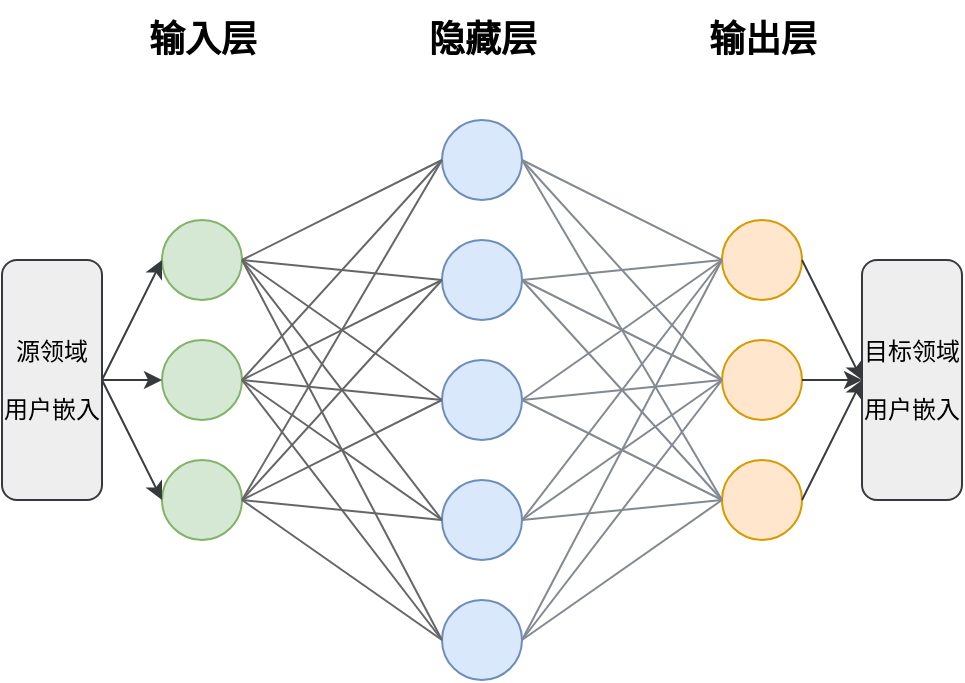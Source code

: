 <mxfile version="21.2.1" type="github">
  <diagram name="第 1 页" id="CLDj4X9ujEbxAbyUNnmX">
    <mxGraphModel dx="698" dy="409" grid="1" gridSize="10" guides="1" tooltips="1" connect="1" arrows="1" fold="1" page="1" pageScale="1" pageWidth="827" pageHeight="1169" math="0" shadow="0">
      <root>
        <mxCell id="0" />
        <mxCell id="1" parent="0" />
        <mxCell id="v0rDUmOaslSgm1lw28pi-80" value="" style="group" vertex="1" connectable="0" parent="1">
          <mxGeometry x="120" y="100" width="480" height="340" as="geometry" />
        </mxCell>
        <mxCell id="v0rDUmOaslSgm1lw28pi-70" value="" style="group" vertex="1" connectable="0" parent="v0rDUmOaslSgm1lw28pi-80">
          <mxGeometry x="60" width="360" height="340" as="geometry" />
        </mxCell>
        <mxCell id="v0rDUmOaslSgm1lw28pi-1" value="" style="ellipse;whiteSpace=wrap;html=1;aspect=fixed;fillColor=#d5e8d4;strokeColor=#82b366;" vertex="1" parent="v0rDUmOaslSgm1lw28pi-70">
          <mxGeometry x="20" y="110" width="40" height="40" as="geometry" />
        </mxCell>
        <mxCell id="v0rDUmOaslSgm1lw28pi-2" value="" style="ellipse;whiteSpace=wrap;html=1;aspect=fixed;fillColor=#d5e8d4;strokeColor=#82b366;" vertex="1" parent="v0rDUmOaslSgm1lw28pi-70">
          <mxGeometry x="20" y="230" width="40" height="40" as="geometry" />
        </mxCell>
        <mxCell id="v0rDUmOaslSgm1lw28pi-4" value="" style="ellipse;whiteSpace=wrap;html=1;aspect=fixed;fillColor=#d5e8d4;strokeColor=#82b366;" vertex="1" parent="v0rDUmOaslSgm1lw28pi-70">
          <mxGeometry x="20" y="170" width="40" height="40" as="geometry" />
        </mxCell>
        <mxCell id="v0rDUmOaslSgm1lw28pi-7" value="&lt;b&gt;&lt;font style=&quot;font-size: 18px;&quot;&gt;输入层&lt;/font&gt;&lt;/b&gt;" style="text;html=1;align=center;verticalAlign=middle;resizable=0;points=[];autosize=1;strokeColor=none;fillColor=none;" vertex="1" parent="v0rDUmOaslSgm1lw28pi-70">
          <mxGeometry width="80" height="40" as="geometry" />
        </mxCell>
        <mxCell id="v0rDUmOaslSgm1lw28pi-8" value="&lt;b&gt;&lt;font style=&quot;font-size: 18px;&quot;&gt;隐藏层&lt;/font&gt;&lt;/b&gt;" style="text;html=1;align=center;verticalAlign=middle;resizable=0;points=[];autosize=1;strokeColor=none;fillColor=none;" vertex="1" parent="v0rDUmOaslSgm1lw28pi-70">
          <mxGeometry x="140" width="80" height="40" as="geometry" />
        </mxCell>
        <mxCell id="v0rDUmOaslSgm1lw28pi-9" value="&lt;b&gt;&lt;font style=&quot;font-size: 18px;&quot;&gt;输出层&lt;/font&gt;&lt;/b&gt;" style="text;html=1;align=center;verticalAlign=middle;resizable=0;points=[];autosize=1;strokeColor=none;fillColor=none;" vertex="1" parent="v0rDUmOaslSgm1lw28pi-70">
          <mxGeometry x="280" width="80" height="40" as="geometry" />
        </mxCell>
        <mxCell id="v0rDUmOaslSgm1lw28pi-10" value="" style="ellipse;whiteSpace=wrap;html=1;aspect=fixed;fillColor=#dae8fc;strokeColor=#6c8ebf;" vertex="1" parent="v0rDUmOaslSgm1lw28pi-70">
          <mxGeometry x="160" y="60" width="40" height="40" as="geometry" />
        </mxCell>
        <mxCell id="v0rDUmOaslSgm1lw28pi-11" value="" style="ellipse;whiteSpace=wrap;html=1;aspect=fixed;fillColor=#dae8fc;strokeColor=#6c8ebf;" vertex="1" parent="v0rDUmOaslSgm1lw28pi-70">
          <mxGeometry x="160" y="120" width="40" height="40" as="geometry" />
        </mxCell>
        <mxCell id="v0rDUmOaslSgm1lw28pi-12" value="" style="ellipse;whiteSpace=wrap;html=1;aspect=fixed;fillColor=#dae8fc;strokeColor=#6c8ebf;" vertex="1" parent="v0rDUmOaslSgm1lw28pi-70">
          <mxGeometry x="160" y="180" width="40" height="40" as="geometry" />
        </mxCell>
        <mxCell id="v0rDUmOaslSgm1lw28pi-13" value="" style="ellipse;whiteSpace=wrap;html=1;aspect=fixed;fillColor=#dae8fc;strokeColor=#6c8ebf;" vertex="1" parent="v0rDUmOaslSgm1lw28pi-70">
          <mxGeometry x="160" y="240" width="40" height="40" as="geometry" />
        </mxCell>
        <mxCell id="v0rDUmOaslSgm1lw28pi-14" value="" style="ellipse;whiteSpace=wrap;html=1;aspect=fixed;fillColor=#dae8fc;strokeColor=#6c8ebf;" vertex="1" parent="v0rDUmOaslSgm1lw28pi-70">
          <mxGeometry x="160" y="300" width="40" height="40" as="geometry" />
        </mxCell>
        <mxCell id="v0rDUmOaslSgm1lw28pi-15" value="" style="ellipse;whiteSpace=wrap;html=1;aspect=fixed;fillColor=#ffe6cc;strokeColor=#d79b00;" vertex="1" parent="v0rDUmOaslSgm1lw28pi-70">
          <mxGeometry x="300" y="110" width="40" height="40" as="geometry" />
        </mxCell>
        <mxCell id="v0rDUmOaslSgm1lw28pi-16" value="" style="ellipse;whiteSpace=wrap;html=1;aspect=fixed;fillColor=#ffe6cc;strokeColor=#d79b00;" vertex="1" parent="v0rDUmOaslSgm1lw28pi-70">
          <mxGeometry x="300" y="230" width="40" height="40" as="geometry" />
        </mxCell>
        <mxCell id="v0rDUmOaslSgm1lw28pi-17" value="" style="ellipse;whiteSpace=wrap;html=1;aspect=fixed;fillColor=#ffe6cc;strokeColor=#d79b00;" vertex="1" parent="v0rDUmOaslSgm1lw28pi-70">
          <mxGeometry x="300" y="170" width="40" height="40" as="geometry" />
        </mxCell>
        <mxCell id="v0rDUmOaslSgm1lw28pi-19" value="" style="endArrow=none;html=1;rounded=0;exitX=1;exitY=0.5;exitDx=0;exitDy=0;entryX=0;entryY=0.5;entryDx=0;entryDy=0;fillColor=#f5f5f5;strokeColor=#666666;" edge="1" parent="v0rDUmOaslSgm1lw28pi-70" source="v0rDUmOaslSgm1lw28pi-1" target="v0rDUmOaslSgm1lw28pi-10">
          <mxGeometry width="50" height="50" relative="1" as="geometry">
            <mxPoint x="60" y="100" as="sourcePoint" />
            <mxPoint x="110" y="50" as="targetPoint" />
          </mxGeometry>
        </mxCell>
        <mxCell id="v0rDUmOaslSgm1lw28pi-20" value="" style="endArrow=none;html=1;rounded=0;exitX=1;exitY=0.5;exitDx=0;exitDy=0;entryX=0;entryY=0.5;entryDx=0;entryDy=0;fillColor=#f5f5f5;strokeColor=#666666;" edge="1" parent="v0rDUmOaslSgm1lw28pi-70" source="v0rDUmOaslSgm1lw28pi-1" target="v0rDUmOaslSgm1lw28pi-11">
          <mxGeometry width="50" height="50" relative="1" as="geometry">
            <mxPoint x="64" y="116" as="sourcePoint" />
            <mxPoint x="170" y="90" as="targetPoint" />
          </mxGeometry>
        </mxCell>
        <mxCell id="v0rDUmOaslSgm1lw28pi-21" value="" style="endArrow=none;html=1;rounded=0;exitX=1;exitY=0.5;exitDx=0;exitDy=0;entryX=0;entryY=0.5;entryDx=0;entryDy=0;fillColor=#f5f5f5;strokeColor=#666666;" edge="1" parent="v0rDUmOaslSgm1lw28pi-70" source="v0rDUmOaslSgm1lw28pi-1" target="v0rDUmOaslSgm1lw28pi-12">
          <mxGeometry width="50" height="50" relative="1" as="geometry">
            <mxPoint x="70" y="130" as="sourcePoint" />
            <mxPoint x="170" y="150" as="targetPoint" />
          </mxGeometry>
        </mxCell>
        <mxCell id="v0rDUmOaslSgm1lw28pi-22" value="" style="endArrow=none;html=1;rounded=0;exitX=1;exitY=0.5;exitDx=0;exitDy=0;entryX=0;entryY=0.5;entryDx=0;entryDy=0;fillColor=#f5f5f5;strokeColor=#666666;" edge="1" parent="v0rDUmOaslSgm1lw28pi-70" source="v0rDUmOaslSgm1lw28pi-1" target="v0rDUmOaslSgm1lw28pi-13">
          <mxGeometry width="50" height="50" relative="1" as="geometry">
            <mxPoint x="70" y="130" as="sourcePoint" />
            <mxPoint x="170" y="210" as="targetPoint" />
          </mxGeometry>
        </mxCell>
        <mxCell id="v0rDUmOaslSgm1lw28pi-23" value="" style="endArrow=none;html=1;rounded=0;entryX=0;entryY=0.5;entryDx=0;entryDy=0;exitX=1;exitY=0.5;exitDx=0;exitDy=0;fillColor=#f5f5f5;strokeColor=#666666;" edge="1" parent="v0rDUmOaslSgm1lw28pi-70" source="v0rDUmOaslSgm1lw28pi-1" target="v0rDUmOaslSgm1lw28pi-14">
          <mxGeometry width="50" height="50" relative="1" as="geometry">
            <mxPoint x="60" y="120" as="sourcePoint" />
            <mxPoint x="170" y="270" as="targetPoint" />
          </mxGeometry>
        </mxCell>
        <mxCell id="v0rDUmOaslSgm1lw28pi-24" value="" style="endArrow=none;html=1;rounded=0;exitX=1;exitY=0.5;exitDx=0;exitDy=0;fillColor=#f5f5f5;strokeColor=#666666;" edge="1" parent="v0rDUmOaslSgm1lw28pi-70" source="v0rDUmOaslSgm1lw28pi-4">
          <mxGeometry width="50" height="50" relative="1" as="geometry">
            <mxPoint x="80" y="140" as="sourcePoint" />
            <mxPoint x="160" y="80" as="targetPoint" />
          </mxGeometry>
        </mxCell>
        <mxCell id="v0rDUmOaslSgm1lw28pi-25" value="" style="endArrow=none;html=1;rounded=0;entryX=0;entryY=0.5;entryDx=0;entryDy=0;exitX=1;exitY=0.5;exitDx=0;exitDy=0;fillColor=#f5f5f5;strokeColor=#666666;" edge="1" parent="v0rDUmOaslSgm1lw28pi-70" source="v0rDUmOaslSgm1lw28pi-4" target="v0rDUmOaslSgm1lw28pi-11">
          <mxGeometry width="50" height="50" relative="1" as="geometry">
            <mxPoint x="60" y="180" as="sourcePoint" />
            <mxPoint x="190" y="290" as="targetPoint" />
          </mxGeometry>
        </mxCell>
        <mxCell id="v0rDUmOaslSgm1lw28pi-26" value="" style="endArrow=none;html=1;rounded=0;entryX=0;entryY=0.5;entryDx=0;entryDy=0;exitX=1;exitY=0.5;exitDx=0;exitDy=0;fillColor=#f5f5f5;strokeColor=#666666;" edge="1" parent="v0rDUmOaslSgm1lw28pi-70" source="v0rDUmOaslSgm1lw28pi-4" target="v0rDUmOaslSgm1lw28pi-12">
          <mxGeometry width="50" height="50" relative="1" as="geometry">
            <mxPoint x="70" y="190" as="sourcePoint" />
            <mxPoint x="170" y="150" as="targetPoint" />
          </mxGeometry>
        </mxCell>
        <mxCell id="v0rDUmOaslSgm1lw28pi-27" value="" style="endArrow=none;html=1;rounded=0;entryX=0;entryY=0.5;entryDx=0;entryDy=0;fillColor=#f5f5f5;strokeColor=#666666;" edge="1" parent="v0rDUmOaslSgm1lw28pi-70" target="v0rDUmOaslSgm1lw28pi-13">
          <mxGeometry width="50" height="50" relative="1" as="geometry">
            <mxPoint x="60" y="190" as="sourcePoint" />
            <mxPoint x="170" y="210" as="targetPoint" />
          </mxGeometry>
        </mxCell>
        <mxCell id="v0rDUmOaslSgm1lw28pi-28" value="" style="endArrow=none;html=1;rounded=0;exitX=1;exitY=0.5;exitDx=0;exitDy=0;fillColor=#f5f5f5;strokeColor=#666666;" edge="1" parent="v0rDUmOaslSgm1lw28pi-70" source="v0rDUmOaslSgm1lw28pi-4">
          <mxGeometry width="50" height="50" relative="1" as="geometry">
            <mxPoint x="60" y="180" as="sourcePoint" />
            <mxPoint x="160" y="320" as="targetPoint" />
          </mxGeometry>
        </mxCell>
        <mxCell id="v0rDUmOaslSgm1lw28pi-29" value="" style="endArrow=none;html=1;rounded=0;exitX=1;exitY=0.5;exitDx=0;exitDy=0;entryX=0;entryY=0.5;entryDx=0;entryDy=0;fillColor=#f5f5f5;strokeColor=#666666;" edge="1" parent="v0rDUmOaslSgm1lw28pi-70" source="v0rDUmOaslSgm1lw28pi-2" target="v0rDUmOaslSgm1lw28pi-14">
          <mxGeometry width="50" height="50" relative="1" as="geometry">
            <mxPoint x="70" y="190" as="sourcePoint" />
            <mxPoint x="170" y="330" as="targetPoint" />
          </mxGeometry>
        </mxCell>
        <mxCell id="v0rDUmOaslSgm1lw28pi-30" value="" style="endArrow=none;html=1;rounded=0;exitX=1;exitY=0.5;exitDx=0;exitDy=0;entryX=0;entryY=0.5;entryDx=0;entryDy=0;fillColor=#f5f5f5;strokeColor=#666666;" edge="1" parent="v0rDUmOaslSgm1lw28pi-70" source="v0rDUmOaslSgm1lw28pi-2" target="v0rDUmOaslSgm1lw28pi-13">
          <mxGeometry width="50" height="50" relative="1" as="geometry">
            <mxPoint x="70" y="250" as="sourcePoint" />
            <mxPoint x="170" y="330" as="targetPoint" />
          </mxGeometry>
        </mxCell>
        <mxCell id="v0rDUmOaslSgm1lw28pi-31" value="" style="endArrow=none;html=1;rounded=0;entryX=0;entryY=0.5;entryDx=0;entryDy=0;fillColor=#f5f5f5;strokeColor=#666666;" edge="1" parent="v0rDUmOaslSgm1lw28pi-70" target="v0rDUmOaslSgm1lw28pi-12">
          <mxGeometry width="50" height="50" relative="1" as="geometry">
            <mxPoint x="60" y="250" as="sourcePoint" />
            <mxPoint x="170" y="270" as="targetPoint" />
          </mxGeometry>
        </mxCell>
        <mxCell id="v0rDUmOaslSgm1lw28pi-32" value="" style="endArrow=none;html=1;rounded=0;entryX=0;entryY=0.5;entryDx=0;entryDy=0;fillColor=#f5f5f5;strokeColor=#666666;" edge="1" parent="v0rDUmOaslSgm1lw28pi-70" target="v0rDUmOaslSgm1lw28pi-11">
          <mxGeometry width="50" height="50" relative="1" as="geometry">
            <mxPoint x="60" y="250" as="sourcePoint" />
            <mxPoint x="170" y="210" as="targetPoint" />
          </mxGeometry>
        </mxCell>
        <mxCell id="v0rDUmOaslSgm1lw28pi-33" value="" style="endArrow=none;html=1;rounded=0;exitX=1;exitY=0.5;exitDx=0;exitDy=0;fillColor=#f5f5f5;strokeColor=#666666;" edge="1" parent="v0rDUmOaslSgm1lw28pi-70" source="v0rDUmOaslSgm1lw28pi-2">
          <mxGeometry width="50" height="50" relative="1" as="geometry">
            <mxPoint x="70" y="250" as="sourcePoint" />
            <mxPoint x="160" y="80" as="targetPoint" />
          </mxGeometry>
        </mxCell>
        <mxCell id="v0rDUmOaslSgm1lw28pi-50" value="" style="endArrow=none;html=1;rounded=0;entryX=0;entryY=0.5;entryDx=0;entryDy=0;fillColor=#ffcc99;strokeColor=#838991;" edge="1" parent="v0rDUmOaslSgm1lw28pi-70">
          <mxGeometry width="50" height="50" relative="1" as="geometry">
            <mxPoint x="300" y="250" as="sourcePoint" />
            <mxPoint x="200" y="320" as="targetPoint" />
          </mxGeometry>
        </mxCell>
        <mxCell id="v0rDUmOaslSgm1lw28pi-51" value="" style="endArrow=none;html=1;rounded=0;entryX=0;entryY=0.5;entryDx=0;entryDy=0;fillColor=#ffcc99;strokeColor=#838991;" edge="1" parent="v0rDUmOaslSgm1lw28pi-70">
          <mxGeometry width="50" height="50" relative="1" as="geometry">
            <mxPoint x="300" y="250" as="sourcePoint" />
            <mxPoint x="200" y="260" as="targetPoint" />
          </mxGeometry>
        </mxCell>
        <mxCell id="v0rDUmOaslSgm1lw28pi-52" value="" style="endArrow=none;html=1;rounded=0;entryX=0;entryY=0.5;entryDx=0;entryDy=0;fillColor=#ffcc99;strokeColor=#838991;" edge="1" parent="v0rDUmOaslSgm1lw28pi-70">
          <mxGeometry width="50" height="50" relative="1" as="geometry">
            <mxPoint x="300" y="250" as="sourcePoint" />
            <mxPoint x="200" y="200" as="targetPoint" />
          </mxGeometry>
        </mxCell>
        <mxCell id="v0rDUmOaslSgm1lw28pi-53" value="" style="endArrow=none;html=1;rounded=0;entryX=0;entryY=0.5;entryDx=0;entryDy=0;fillColor=#ffcc99;strokeColor=#838991;" edge="1" parent="v0rDUmOaslSgm1lw28pi-70">
          <mxGeometry width="50" height="50" relative="1" as="geometry">
            <mxPoint x="300" y="250" as="sourcePoint" />
            <mxPoint x="200" y="140" as="targetPoint" />
          </mxGeometry>
        </mxCell>
        <mxCell id="v0rDUmOaslSgm1lw28pi-54" value="" style="endArrow=none;html=1;rounded=0;entryX=0;entryY=0.5;entryDx=0;entryDy=0;fillColor=#ffcc99;strokeColor=#838991;" edge="1" parent="v0rDUmOaslSgm1lw28pi-70">
          <mxGeometry width="50" height="50" relative="1" as="geometry">
            <mxPoint x="300" y="250" as="sourcePoint" />
            <mxPoint x="200" y="80" as="targetPoint" />
          </mxGeometry>
        </mxCell>
        <mxCell id="v0rDUmOaslSgm1lw28pi-55" value="" style="endArrow=none;html=1;rounded=0;fillColor=#ffcc99;strokeColor=#838991;" edge="1" parent="v0rDUmOaslSgm1lw28pi-70">
          <mxGeometry width="50" height="50" relative="1" as="geometry">
            <mxPoint x="300" y="190" as="sourcePoint" />
            <mxPoint x="200" y="320" as="targetPoint" />
          </mxGeometry>
        </mxCell>
        <mxCell id="v0rDUmOaslSgm1lw28pi-56" value="" style="endArrow=none;html=1;rounded=0;entryX=0;entryY=0.5;entryDx=0;entryDy=0;fillColor=#ffcc99;strokeColor=#838991;" edge="1" parent="v0rDUmOaslSgm1lw28pi-70">
          <mxGeometry width="50" height="50" relative="1" as="geometry">
            <mxPoint x="300" y="190" as="sourcePoint" />
            <mxPoint x="200" y="260" as="targetPoint" />
          </mxGeometry>
        </mxCell>
        <mxCell id="v0rDUmOaslSgm1lw28pi-57" value="" style="endArrow=none;html=1;rounded=0;entryX=0;entryY=0.5;entryDx=0;entryDy=0;fillColor=#ffcc99;strokeColor=#838991;" edge="1" parent="v0rDUmOaslSgm1lw28pi-70">
          <mxGeometry width="50" height="50" relative="1" as="geometry">
            <mxPoint x="300" y="190" as="sourcePoint" />
            <mxPoint x="200" y="200" as="targetPoint" />
          </mxGeometry>
        </mxCell>
        <mxCell id="v0rDUmOaslSgm1lw28pi-58" value="" style="endArrow=none;html=1;rounded=0;entryX=0;entryY=0.5;entryDx=0;entryDy=0;fillColor=#ffcc99;strokeColor=#838991;" edge="1" parent="v0rDUmOaslSgm1lw28pi-70">
          <mxGeometry width="50" height="50" relative="1" as="geometry">
            <mxPoint x="300" y="190" as="sourcePoint" />
            <mxPoint x="200" y="140" as="targetPoint" />
          </mxGeometry>
        </mxCell>
        <mxCell id="v0rDUmOaslSgm1lw28pi-59" value="" style="endArrow=none;html=1;rounded=0;fillColor=#ffcc99;strokeColor=#838991;" edge="1" parent="v0rDUmOaslSgm1lw28pi-70">
          <mxGeometry width="50" height="50" relative="1" as="geometry">
            <mxPoint x="300" y="190" as="sourcePoint" />
            <mxPoint x="200" y="80" as="targetPoint" />
          </mxGeometry>
        </mxCell>
        <mxCell id="v0rDUmOaslSgm1lw28pi-60" value="" style="endArrow=none;html=1;rounded=0;entryX=0;entryY=0.5;entryDx=0;entryDy=0;fillColor=#ffcc99;strokeColor=#838991;" edge="1" parent="v0rDUmOaslSgm1lw28pi-70">
          <mxGeometry width="50" height="50" relative="1" as="geometry">
            <mxPoint x="300" y="130" as="sourcePoint" />
            <mxPoint x="200" y="80" as="targetPoint" />
          </mxGeometry>
        </mxCell>
        <mxCell id="v0rDUmOaslSgm1lw28pi-61" value="" style="endArrow=none;html=1;rounded=0;entryX=0;entryY=0.5;entryDx=0;entryDy=0;fillColor=#ffcc99;strokeColor=#838991;" edge="1" parent="v0rDUmOaslSgm1lw28pi-70">
          <mxGeometry width="50" height="50" relative="1" as="geometry">
            <mxPoint x="300" y="130" as="sourcePoint" />
            <mxPoint x="200" y="140" as="targetPoint" />
          </mxGeometry>
        </mxCell>
        <mxCell id="v0rDUmOaslSgm1lw28pi-62" value="" style="endArrow=none;html=1;rounded=0;entryX=0;entryY=0.5;entryDx=0;entryDy=0;fillColor=#ffcc99;strokeColor=#838991;" edge="1" parent="v0rDUmOaslSgm1lw28pi-70">
          <mxGeometry width="50" height="50" relative="1" as="geometry">
            <mxPoint x="300" y="130" as="sourcePoint" />
            <mxPoint x="200" y="200" as="targetPoint" />
          </mxGeometry>
        </mxCell>
        <mxCell id="v0rDUmOaslSgm1lw28pi-63" value="" style="endArrow=none;html=1;rounded=0;entryX=0;entryY=0.5;entryDx=0;entryDy=0;fillColor=#ffcc99;strokeColor=#838991;" edge="1" parent="v0rDUmOaslSgm1lw28pi-70">
          <mxGeometry width="50" height="50" relative="1" as="geometry">
            <mxPoint x="300" y="130" as="sourcePoint" />
            <mxPoint x="200" y="260" as="targetPoint" />
          </mxGeometry>
        </mxCell>
        <mxCell id="v0rDUmOaslSgm1lw28pi-64" value="" style="endArrow=none;html=1;rounded=0;fillColor=#ffcc99;strokeColor=#838991;" edge="1" parent="v0rDUmOaslSgm1lw28pi-70">
          <mxGeometry width="50" height="50" relative="1" as="geometry">
            <mxPoint x="300" y="130" as="sourcePoint" />
            <mxPoint x="200" y="320" as="targetPoint" />
          </mxGeometry>
        </mxCell>
        <mxCell id="v0rDUmOaslSgm1lw28pi-71" value="源领域&lt;br&gt;&lt;br&gt;用户嵌入" style="rounded=1;whiteSpace=wrap;html=1;fillColor=#eeeeee;strokeColor=#36393d;" vertex="1" parent="v0rDUmOaslSgm1lw28pi-80">
          <mxGeometry y="130" width="50" height="120" as="geometry" />
        </mxCell>
        <mxCell id="v0rDUmOaslSgm1lw28pi-73" value="" style="endArrow=classic;html=1;rounded=0;exitX=1;exitY=0.5;exitDx=0;exitDy=0;fillColor=#eeeeee;strokeColor=#36393d;" edge="1" parent="v0rDUmOaslSgm1lw28pi-80" source="v0rDUmOaslSgm1lw28pi-71">
          <mxGeometry width="50" height="50" relative="1" as="geometry">
            <mxPoint x="50" y="180" as="sourcePoint" />
            <mxPoint x="80" y="130" as="targetPoint" />
          </mxGeometry>
        </mxCell>
        <mxCell id="v0rDUmOaslSgm1lw28pi-74" value="" style="endArrow=classic;html=1;rounded=0;exitX=1;exitY=0.5;exitDx=0;exitDy=0;fillColor=#eeeeee;strokeColor=#36393d;" edge="1" parent="v0rDUmOaslSgm1lw28pi-80" source="v0rDUmOaslSgm1lw28pi-71">
          <mxGeometry width="50" height="50" relative="1" as="geometry">
            <mxPoint x="50" y="180" as="sourcePoint" />
            <mxPoint x="80" y="190" as="targetPoint" />
          </mxGeometry>
        </mxCell>
        <mxCell id="v0rDUmOaslSgm1lw28pi-75" value="" style="endArrow=classic;html=1;rounded=0;entryX=0;entryY=0.5;entryDx=0;entryDy=0;exitX=1;exitY=0.5;exitDx=0;exitDy=0;fillColor=#eeeeee;strokeColor=#36393d;" edge="1" parent="v0rDUmOaslSgm1lw28pi-80" source="v0rDUmOaslSgm1lw28pi-71" target="v0rDUmOaslSgm1lw28pi-2">
          <mxGeometry width="50" height="50" relative="1" as="geometry">
            <mxPoint x="60" y="190" as="sourcePoint" />
            <mxPoint x="90" y="200" as="targetPoint" />
          </mxGeometry>
        </mxCell>
        <mxCell id="v0rDUmOaslSgm1lw28pi-76" value="目标领域&lt;br&gt;&lt;br&gt;用户嵌入" style="rounded=1;whiteSpace=wrap;html=1;fillColor=#eeeeee;strokeColor=#36393d;" vertex="1" parent="v0rDUmOaslSgm1lw28pi-80">
          <mxGeometry x="430" y="130" width="50" height="120" as="geometry" />
        </mxCell>
        <mxCell id="v0rDUmOaslSgm1lw28pi-77" value="" style="endArrow=classic;html=1;rounded=0;fillColor=#eeeeee;strokeColor=#36393d;exitX=1;exitY=0.5;exitDx=0;exitDy=0;entryX=0;entryY=0.5;entryDx=0;entryDy=0;" edge="1" parent="v0rDUmOaslSgm1lw28pi-80" source="v0rDUmOaslSgm1lw28pi-15" target="v0rDUmOaslSgm1lw28pi-76">
          <mxGeometry width="50" height="50" relative="1" as="geometry">
            <mxPoint x="420" y="130" as="sourcePoint" />
            <mxPoint x="430" y="190" as="targetPoint" />
          </mxGeometry>
        </mxCell>
        <mxCell id="v0rDUmOaslSgm1lw28pi-78" value="" style="endArrow=classic;html=1;rounded=0;exitX=1;exitY=0.5;exitDx=0;exitDy=0;fillColor=#eeeeee;strokeColor=#36393d;entryX=0;entryY=0.5;entryDx=0;entryDy=0;" edge="1" parent="v0rDUmOaslSgm1lw28pi-80" source="v0rDUmOaslSgm1lw28pi-17" target="v0rDUmOaslSgm1lw28pi-76">
          <mxGeometry width="50" height="50" relative="1" as="geometry">
            <mxPoint x="440" y="200" as="sourcePoint" />
            <mxPoint x="400" y="170" as="targetPoint" />
          </mxGeometry>
        </mxCell>
        <mxCell id="v0rDUmOaslSgm1lw28pi-79" value="" style="endArrow=classic;html=1;rounded=0;exitX=1;exitY=0.5;exitDx=0;exitDy=0;fillColor=#eeeeee;strokeColor=#36393d;entryX=0;entryY=0.5;entryDx=0;entryDy=0;" edge="1" parent="v0rDUmOaslSgm1lw28pi-80" source="v0rDUmOaslSgm1lw28pi-16" target="v0rDUmOaslSgm1lw28pi-76">
          <mxGeometry width="50" height="50" relative="1" as="geometry">
            <mxPoint x="440" y="200" as="sourcePoint" />
            <mxPoint x="420" y="250" as="targetPoint" />
          </mxGeometry>
        </mxCell>
      </root>
    </mxGraphModel>
  </diagram>
</mxfile>

